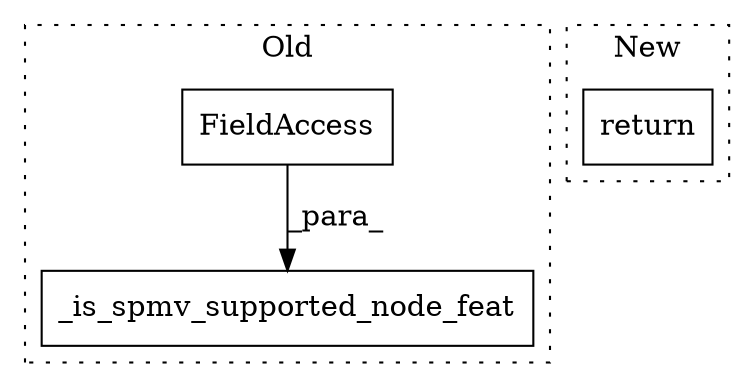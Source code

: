 digraph G {
subgraph cluster0 {
1 [label="_is_spmv_supported_node_feat" a="32" s="6477,6527" l="29,1" shape="box"];
3 [label="FieldAccess" a="22" s="6512" l="15" shape="box"];
label = "Old";
style="dotted";
}
subgraph cluster1 {
2 [label="return" a="41" s="11473" l="7" shape="box"];
label = "New";
style="dotted";
}
3 -> 1 [label="_para_"];
}